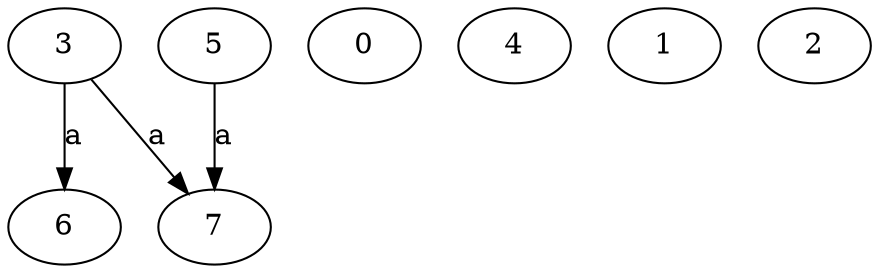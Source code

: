strict digraph  {
3;
0;
4;
5;
6;
1;
7;
2;
3 -> 6  [label=a];
3 -> 7  [label=a];
5 -> 7  [label=a];
}
